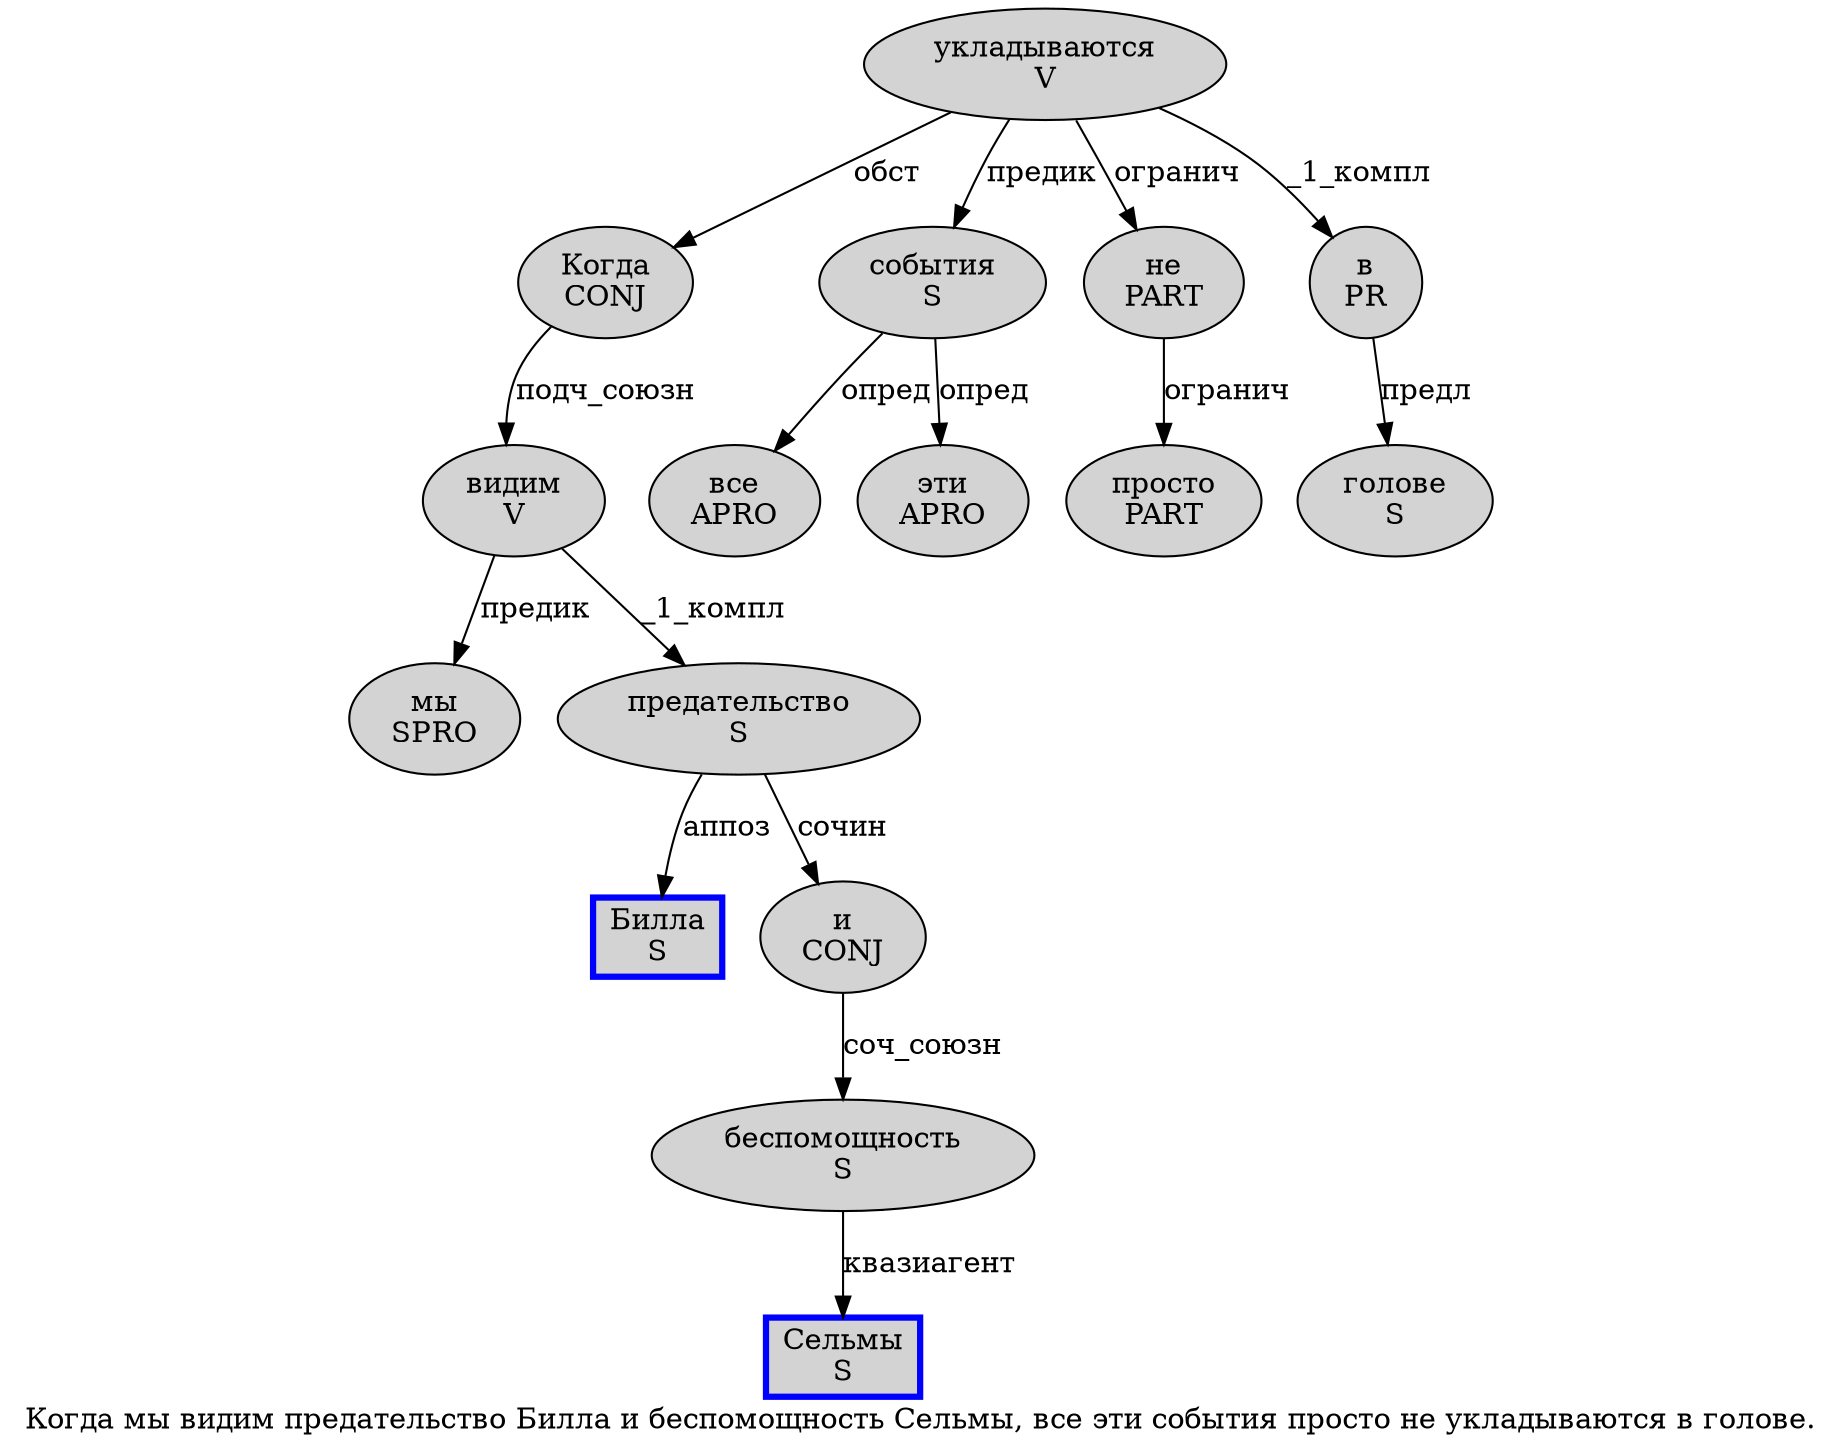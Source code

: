 digraph SENTENCE_1479 {
	graph [label="Когда мы видим предательство Билла и беспомощность Сельмы, все эти события просто не укладываются в голове."]
	node [style=filled]
		0 [label="Когда
CONJ" color="" fillcolor=lightgray penwidth=1 shape=ellipse]
		1 [label="мы
SPRO" color="" fillcolor=lightgray penwidth=1 shape=ellipse]
		2 [label="видим
V" color="" fillcolor=lightgray penwidth=1 shape=ellipse]
		3 [label="предательство
S" color="" fillcolor=lightgray penwidth=1 shape=ellipse]
		4 [label="Билла
S" color=blue fillcolor=lightgray penwidth=3 shape=box]
		5 [label="и
CONJ" color="" fillcolor=lightgray penwidth=1 shape=ellipse]
		6 [label="беспомощность
S" color="" fillcolor=lightgray penwidth=1 shape=ellipse]
		7 [label="Сельмы
S" color=blue fillcolor=lightgray penwidth=3 shape=box]
		9 [label="все
APRO" color="" fillcolor=lightgray penwidth=1 shape=ellipse]
		10 [label="эти
APRO" color="" fillcolor=lightgray penwidth=1 shape=ellipse]
		11 [label="события
S" color="" fillcolor=lightgray penwidth=1 shape=ellipse]
		12 [label="просто
PART" color="" fillcolor=lightgray penwidth=1 shape=ellipse]
		13 [label="не
PART" color="" fillcolor=lightgray penwidth=1 shape=ellipse]
		14 [label="укладываются
V" color="" fillcolor=lightgray penwidth=1 shape=ellipse]
		15 [label="в
PR" color="" fillcolor=lightgray penwidth=1 shape=ellipse]
		16 [label="голове
S" color="" fillcolor=lightgray penwidth=1 shape=ellipse]
			13 -> 12 [label="огранич"]
			14 -> 0 [label="обст"]
			14 -> 11 [label="предик"]
			14 -> 13 [label="огранич"]
			14 -> 15 [label="_1_компл"]
			6 -> 7 [label="квазиагент"]
			11 -> 9 [label="опред"]
			11 -> 10 [label="опред"]
			5 -> 6 [label="соч_союзн"]
			3 -> 4 [label="аппоз"]
			3 -> 5 [label="сочин"]
			2 -> 1 [label="предик"]
			2 -> 3 [label="_1_компл"]
			15 -> 16 [label="предл"]
			0 -> 2 [label="подч_союзн"]
}